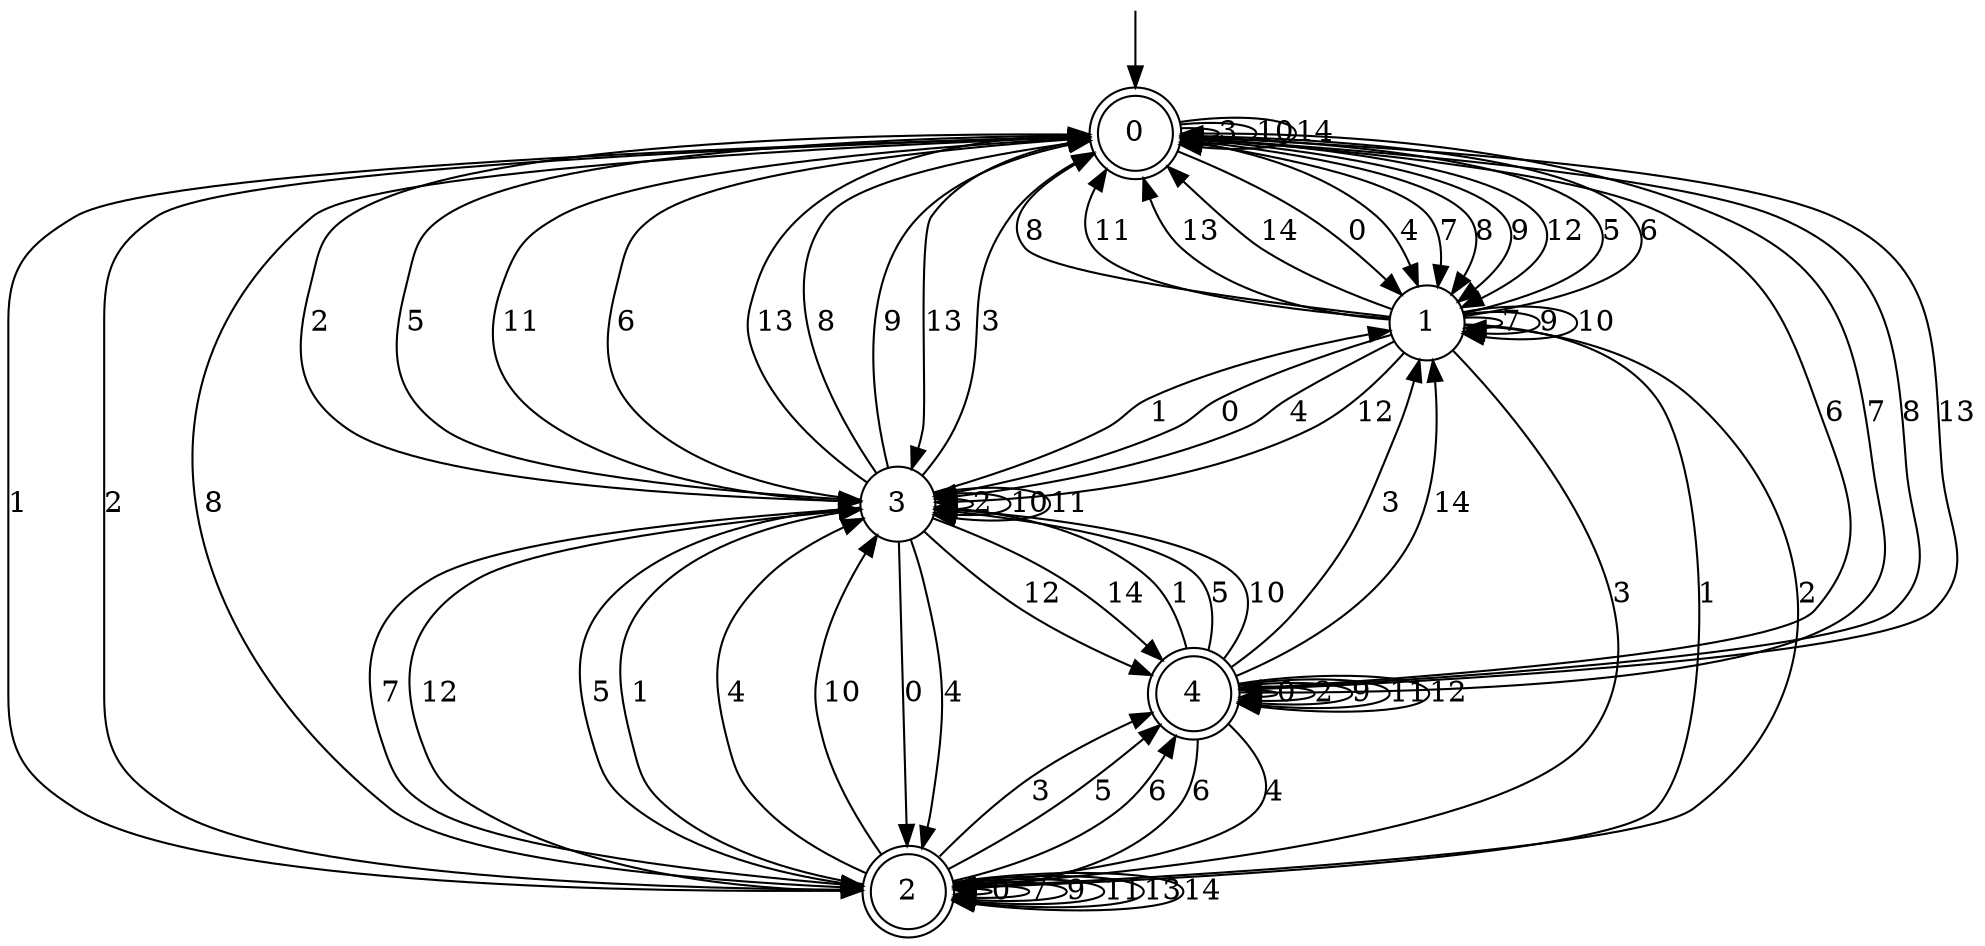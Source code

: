 digraph g {

	s0 [shape="doublecircle" label="0"];
	s1 [shape="circle" label="1"];
	s2 [shape="doublecircle" label="2"];
	s3 [shape="circle" label="3"];
	s4 [shape="doublecircle" label="4"];
	s0 -> s1 [label="0"];
	s0 -> s2 [label="1"];
	s0 -> s3 [label="2"];
	s0 -> s0 [label="3"];
	s0 -> s1 [label="4"];
	s0 -> s3 [label="5"];
	s0 -> s4 [label="6"];
	s0 -> s1 [label="7"];
	s0 -> s1 [label="8"];
	s0 -> s1 [label="9"];
	s0 -> s0 [label="10"];
	s0 -> s3 [label="11"];
	s0 -> s1 [label="12"];
	s0 -> s3 [label="13"];
	s0 -> s0 [label="14"];
	s1 -> s3 [label="0"];
	s1 -> s2 [label="1"];
	s1 -> s2 [label="2"];
	s1 -> s2 [label="3"];
	s1 -> s3 [label="4"];
	s1 -> s0 [label="5"];
	s1 -> s0 [label="6"];
	s1 -> s1 [label="7"];
	s1 -> s0 [label="8"];
	s1 -> s1 [label="9"];
	s1 -> s1 [label="10"];
	s1 -> s0 [label="11"];
	s1 -> s3 [label="12"];
	s1 -> s0 [label="13"];
	s1 -> s0 [label="14"];
	s2 -> s2 [label="0"];
	s2 -> s3 [label="1"];
	s2 -> s0 [label="2"];
	s2 -> s4 [label="3"];
	s2 -> s3 [label="4"];
	s2 -> s4 [label="5"];
	s2 -> s4 [label="6"];
	s2 -> s2 [label="7"];
	s2 -> s0 [label="8"];
	s2 -> s2 [label="9"];
	s2 -> s3 [label="10"];
	s2 -> s2 [label="11"];
	s2 -> s3 [label="12"];
	s2 -> s2 [label="13"];
	s2 -> s2 [label="14"];
	s3 -> s2 [label="0"];
	s3 -> s1 [label="1"];
	s3 -> s3 [label="2"];
	s3 -> s0 [label="3"];
	s3 -> s2 [label="4"];
	s3 -> s2 [label="5"];
	s3 -> s0 [label="6"];
	s3 -> s2 [label="7"];
	s3 -> s0 [label="8"];
	s3 -> s0 [label="9"];
	s3 -> s3 [label="10"];
	s3 -> s3 [label="11"];
	s3 -> s4 [label="12"];
	s3 -> s0 [label="13"];
	s3 -> s4 [label="14"];
	s4 -> s4 [label="0"];
	s4 -> s3 [label="1"];
	s4 -> s4 [label="2"];
	s4 -> s1 [label="3"];
	s4 -> s2 [label="4"];
	s4 -> s3 [label="5"];
	s4 -> s2 [label="6"];
	s4 -> s0 [label="7"];
	s4 -> s0 [label="8"];
	s4 -> s4 [label="9"];
	s4 -> s3 [label="10"];
	s4 -> s4 [label="11"];
	s4 -> s4 [label="12"];
	s4 -> s0 [label="13"];
	s4 -> s1 [label="14"];

__start0 [label="" shape="none" width="0" height="0"];
__start0 -> s0;

}
